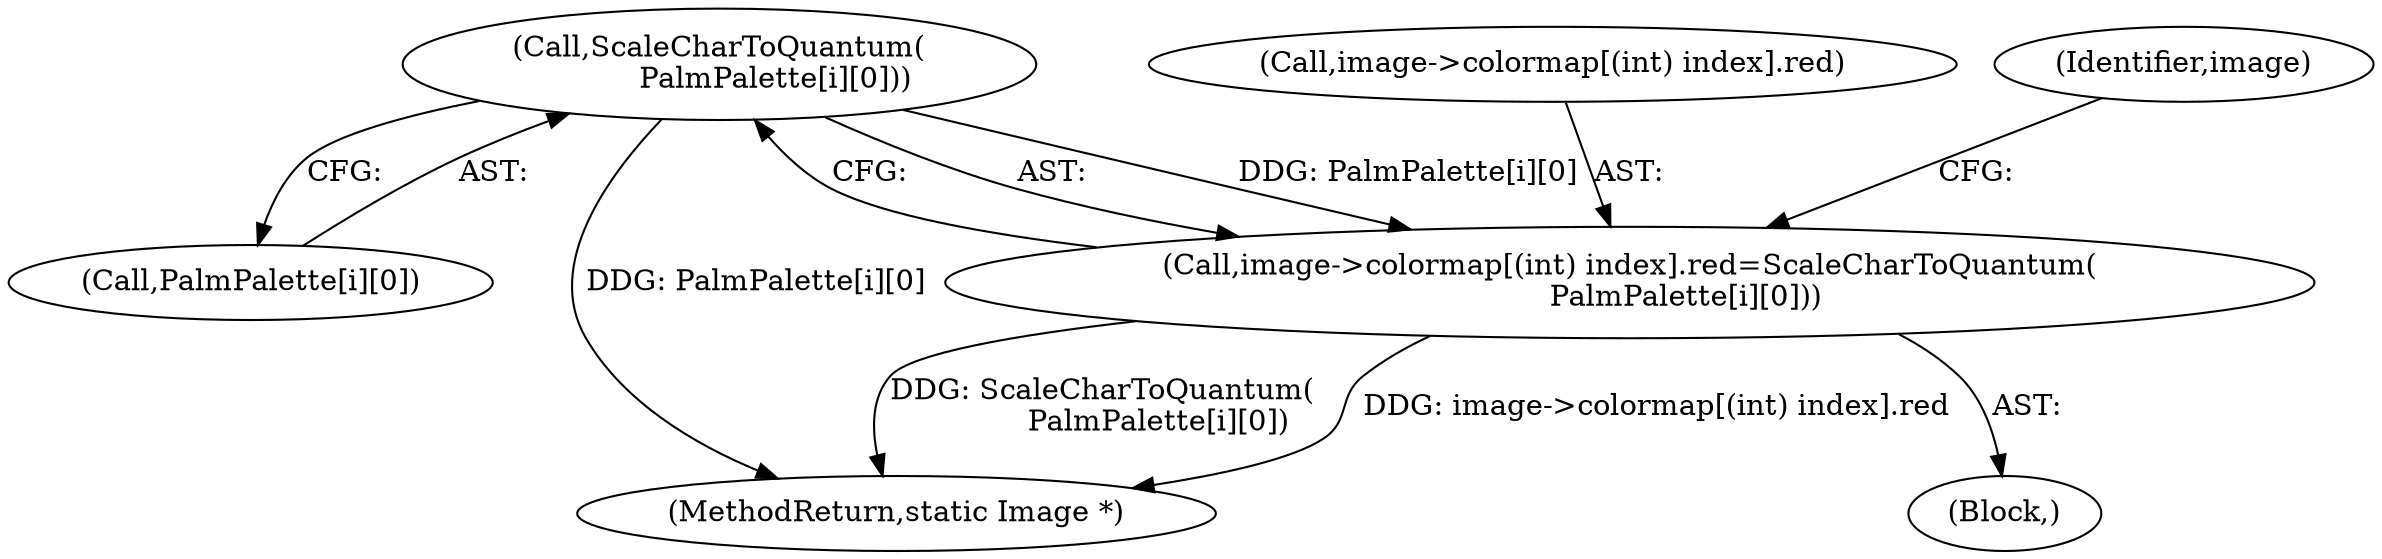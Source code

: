 digraph "0_ImageMagick_db1ffb6cf44bcfe5c4d5fcf9d9109ded5617387f@array" {
"1000588" [label="(Call,ScaleCharToQuantum(\n            PalmPalette[i][0]))"];
"1000578" [label="(Call,image->colormap[(int) index].red=ScaleCharToQuantum(\n            PalmPalette[i][0]))"];
"1000579" [label="(Call,image->colormap[(int) index].red)"];
"1000589" [label="(Call,PalmPalette[i][0])"];
"1001382" [label="(MethodReturn,static Image *)"];
"1000598" [label="(Identifier,image)"];
"1000578" [label="(Call,image->colormap[(int) index].red=ScaleCharToQuantum(\n            PalmPalette[i][0]))"];
"1000588" [label="(Call,ScaleCharToQuantum(\n            PalmPalette[i][0]))"];
"1000568" [label="(Block,)"];
"1000588" -> "1000578"  [label="AST: "];
"1000588" -> "1000589"  [label="CFG: "];
"1000589" -> "1000588"  [label="AST: "];
"1000578" -> "1000588"  [label="CFG: "];
"1000588" -> "1001382"  [label="DDG: PalmPalette[i][0]"];
"1000588" -> "1000578"  [label="DDG: PalmPalette[i][0]"];
"1000578" -> "1000568"  [label="AST: "];
"1000579" -> "1000578"  [label="AST: "];
"1000598" -> "1000578"  [label="CFG: "];
"1000578" -> "1001382"  [label="DDG: image->colormap[(int) index].red"];
"1000578" -> "1001382"  [label="DDG: ScaleCharToQuantum(\n            PalmPalette[i][0])"];
}
